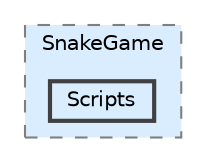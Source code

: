 digraph "Assets/SnakeGame/Scripts"
{
 // LATEX_PDF_SIZE
  bgcolor="transparent";
  edge [fontname=Helvetica,fontsize=10,labelfontname=Helvetica,labelfontsize=10];
  node [fontname=Helvetica,fontsize=10,shape=box,height=0.2,width=0.4];
  compound=true
  subgraph clusterdir_d3171129dfb845487b7f6d303e2c90e8 {
    graph [ bgcolor="#daedff", pencolor="grey50", label="SnakeGame", fontname=Helvetica,fontsize=10 style="filled,dashed", URL="dir_d3171129dfb845487b7f6d303e2c90e8.html",tooltip=""]
  dir_a2e8f6d67759e45b2a32430870e62d67 [label="Scripts", fillcolor="#daedff", color="grey25", style="filled,bold", URL="dir_a2e8f6d67759e45b2a32430870e62d67.html",tooltip=""];
  }
}
